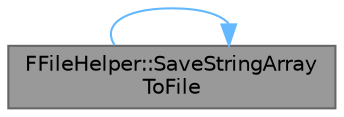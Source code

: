 digraph "FFileHelper::SaveStringArrayToFile"
{
 // INTERACTIVE_SVG=YES
 // LATEX_PDF_SIZE
  bgcolor="transparent";
  edge [fontname=Helvetica,fontsize=10,labelfontname=Helvetica,labelfontsize=10];
  node [fontname=Helvetica,fontsize=10,shape=box,height=0.2,width=0.4];
  rankdir="LR";
  Node1 [id="Node000001",label="FFileHelper::SaveStringArray\lToFile",height=0.2,width=0.4,color="gray40", fillcolor="grey60", style="filled", fontcolor="black",tooltip="Write the FString to a file."];
  Node1 -> Node1 [id="edge1_Node000001_Node000001",color="steelblue1",style="solid",tooltip=" "];
}
